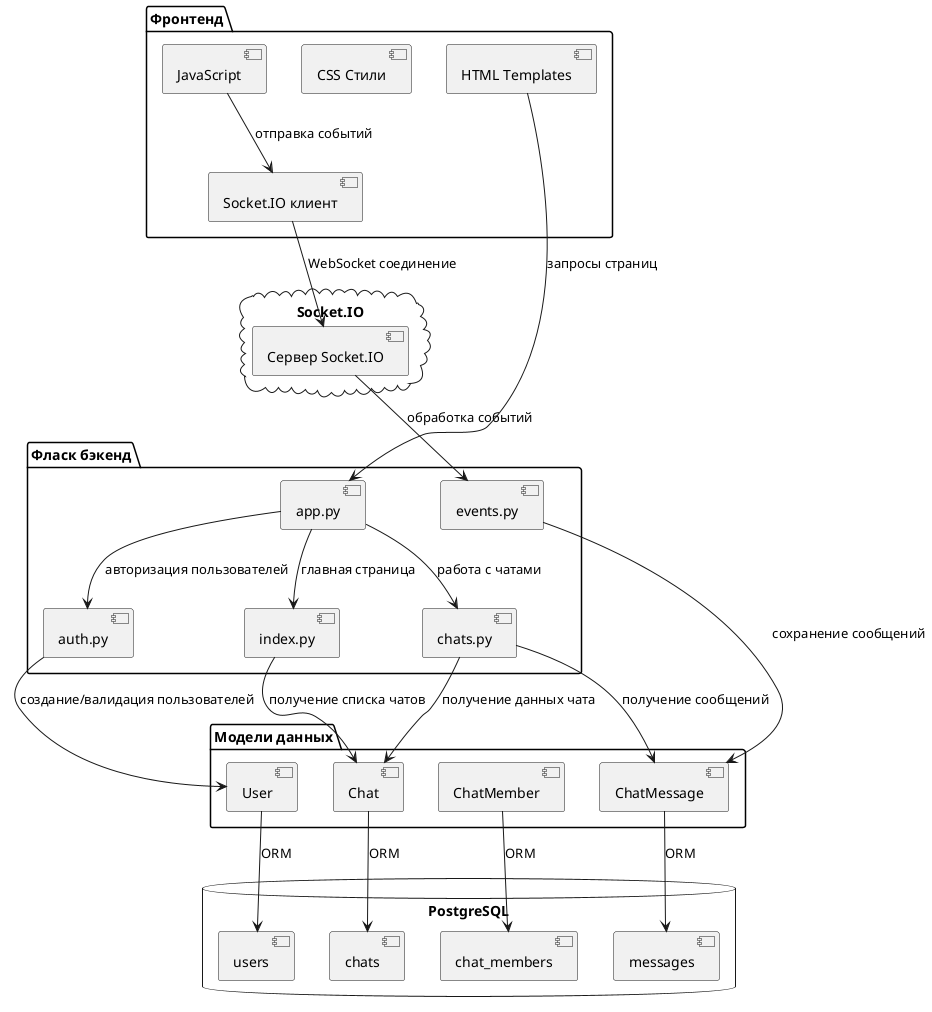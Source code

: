 @startuml Component Diagram

package "Фронтенд" {
  [HTML Templates] as Templates
  [CSS Стили] as CSS
  [JavaScript] as JS
  [Socket.IO клиент] as SocketClient
}

package "Фласк бэкенд" {
  [app.py] as App
  [auth.py] as Auth
  [index.py] as Index
  [chats.py] as Chats
  [events.py] as Events
}

package "Модели данных" {
  [User] as UserModel
  [Chat] as ChatModel
  [ChatMember] as MemberModel
  [ChatMessage] as MessageModel
}

database "PostgreSQL" {
  [users]
  [chats]
  [chat_members]
  [messages]
}

cloud "Socket.IO" {
  [Сервер Socket.IO] as SocketServer
}

Templates --> App : запросы страниц
JS --> SocketClient : отправка событий
SocketClient --> SocketServer : WebSocket соединение
SocketServer --> Events : обработка событий

App --> Auth : авторизация пользователей
App --> Index : главная страница
App --> Chats : работа с чатами

Auth --> UserModel : создание/валидация пользователей
Index --> ChatModel : получение списка чатов
Chats --> ChatModel : получение данных чата
Chats --> MessageModel : получение сообщений
Events --> MessageModel : сохранение сообщений

UserModel --> users : ORM
ChatModel --> chats : ORM
MemberModel --> chat_members : ORM
MessageModel --> messages : ORM

@enduml

